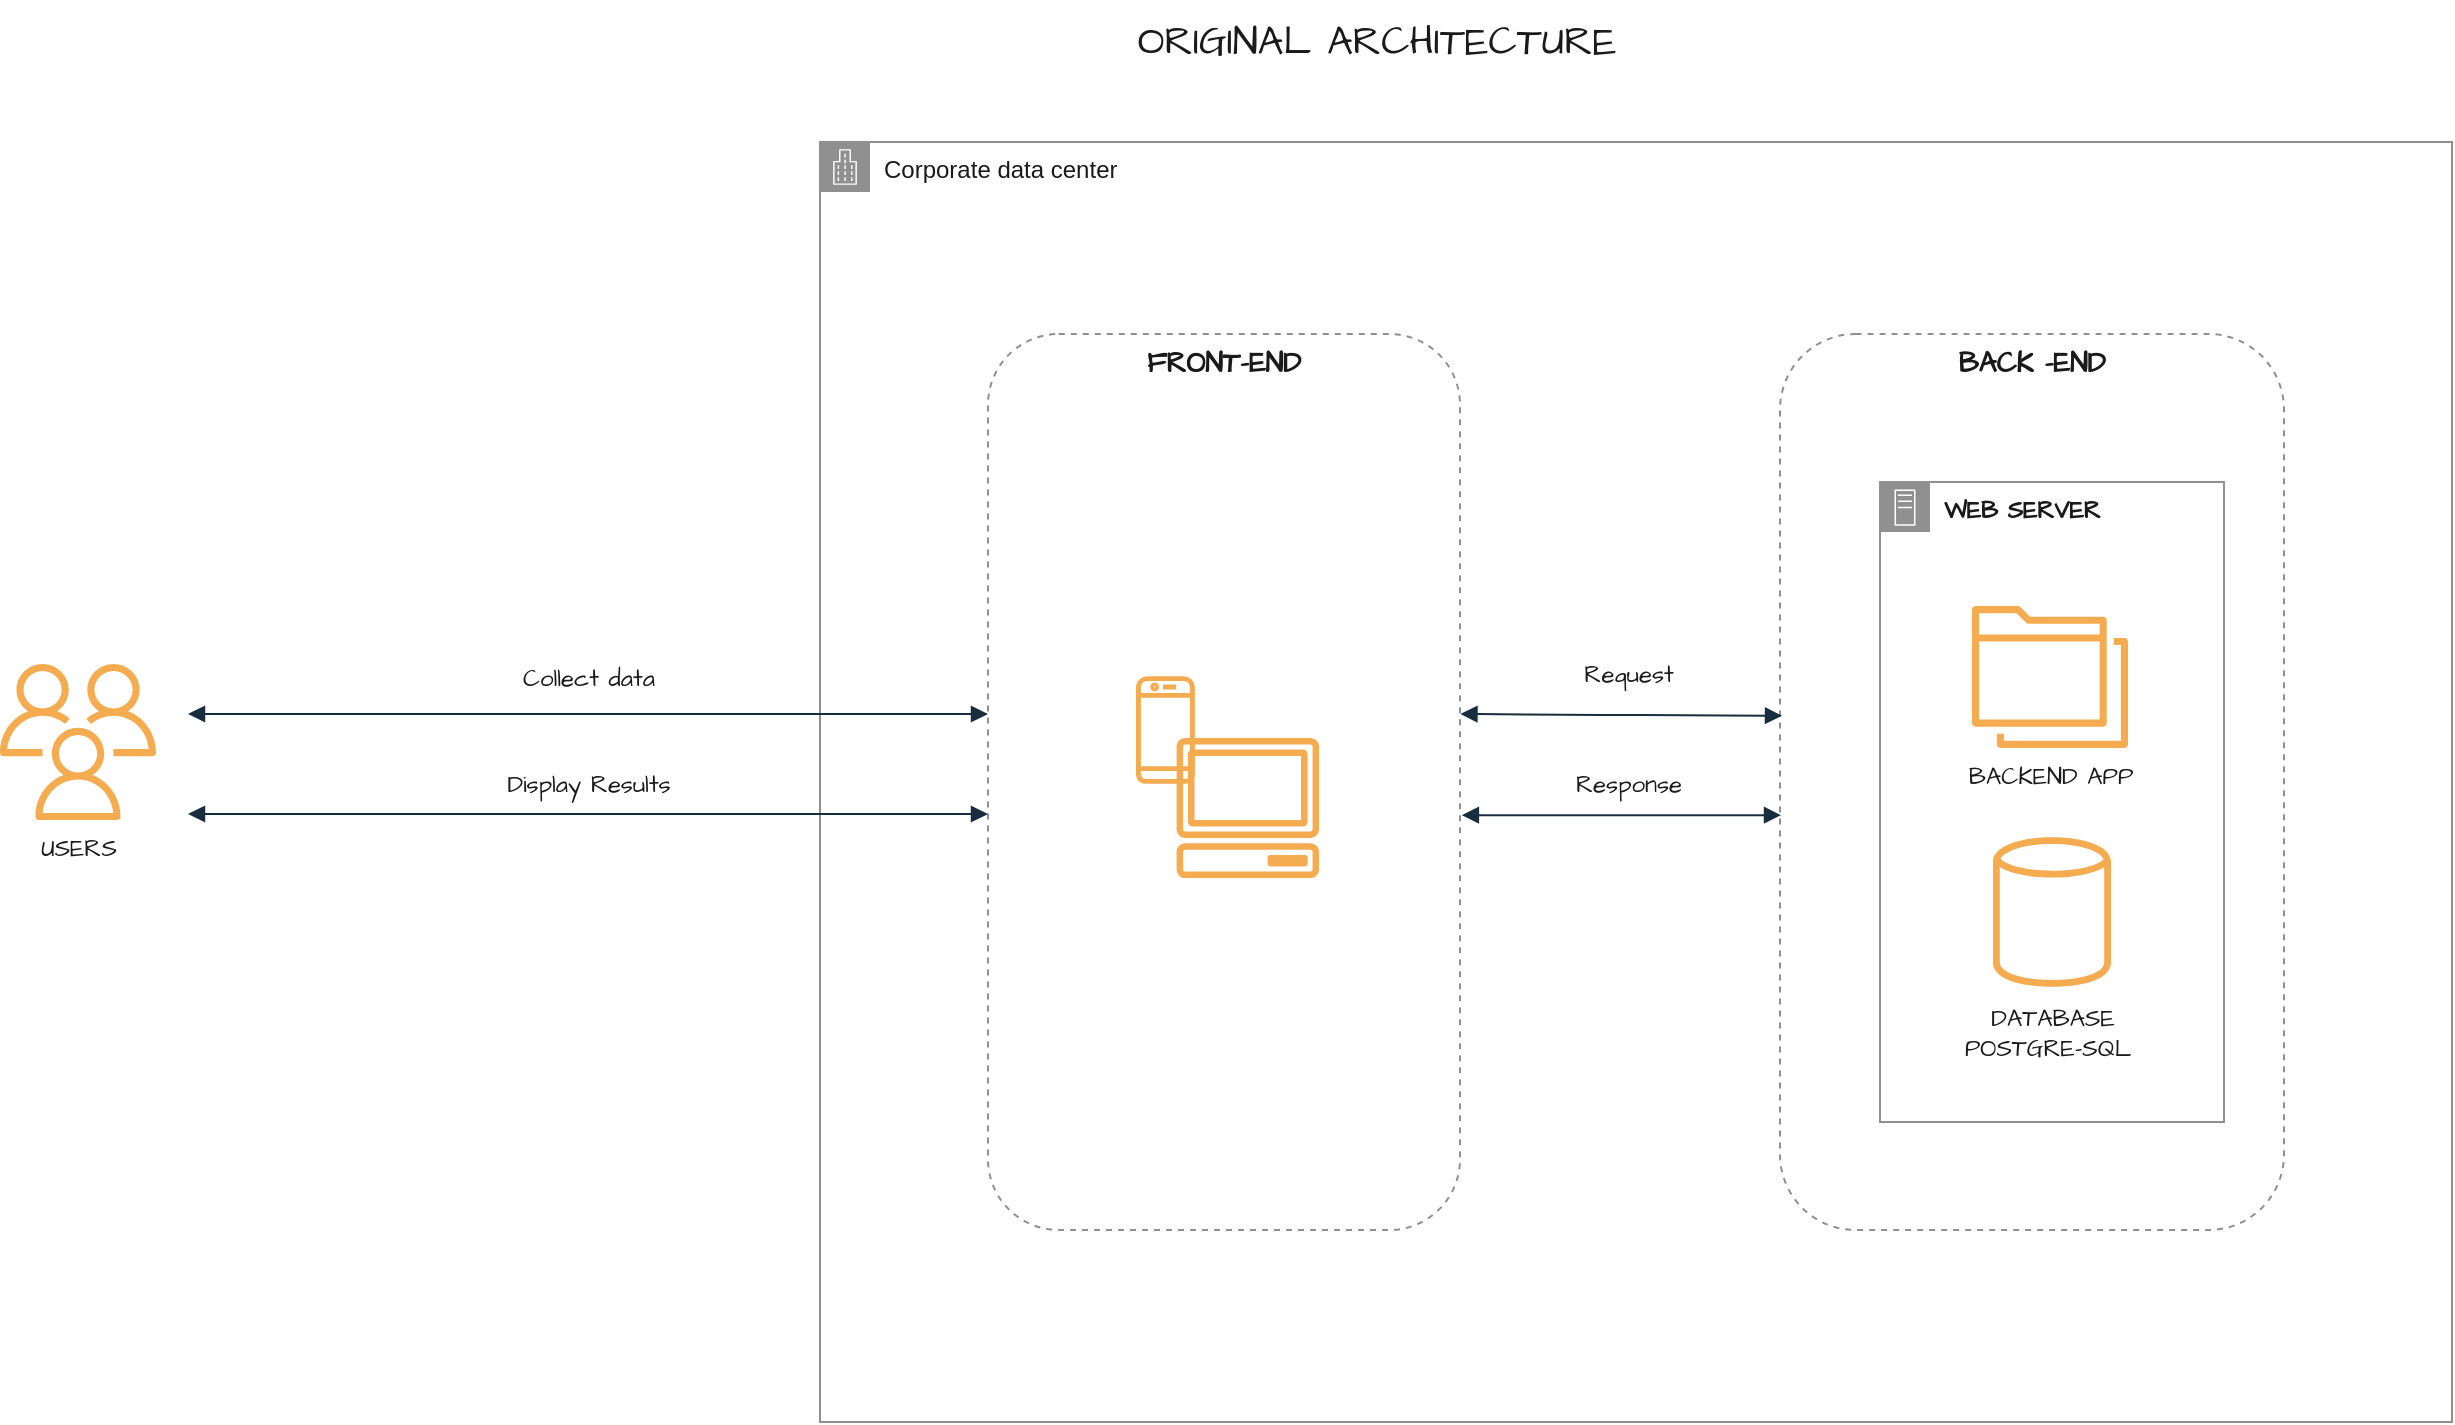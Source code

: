<mxfile version="22.0.0" type="device">
  <diagram id="Ht1M8jgEwFfnCIfOTk4-" name="Page-1">
    <mxGraphModel dx="2573" dy="1641" grid="1" gridSize="4" guides="1" tooltips="1" connect="1" arrows="1" fold="1" page="1" pageScale="1" pageWidth="1169" pageHeight="827" math="0" shadow="0">
      <root>
        <mxCell id="0" />
        <mxCell id="1" parent="0" />
        <mxCell id="eYxBuY7Py7PClH6O-nrH-20" value="&lt;b&gt;&lt;font data-font-src=&quot;https://fonts.googleapis.com/css?family=Architects+Daughter&quot; face=&quot;Architects Daughter&quot; style=&quot;font-size: 14px;&quot;&gt;FRONT-END&lt;/font&gt;&lt;/b&gt;" style="fillColor=none;strokeColor=#909090;dashed=1;verticalAlign=top;fontStyle=0;fontColor=#1A1A1A;whiteSpace=wrap;html=1;rounded=1;labelBackgroundColor=none;" parent="1" vertex="1">
          <mxGeometry x="-150" y="-637" width="236" height="448" as="geometry" />
        </mxCell>
        <mxCell id="eYxBuY7Py7PClH6O-nrH-18" value="&lt;b&gt;&lt;font data-font-src=&quot;https://fonts.googleapis.com/css?family=Architects+Daughter&quot; face=&quot;Architects Daughter&quot; style=&quot;font-size: 14px;&quot;&gt;BACK -END&lt;/font&gt;&lt;/b&gt;" style="fillColor=none;strokeColor=#909090;dashed=1;verticalAlign=top;fontStyle=0;fontColor=#1A1A1A;whiteSpace=wrap;html=1;rounded=1;labelBackgroundColor=none;" parent="1" vertex="1">
          <mxGeometry x="246" y="-637" width="252" height="448" as="geometry" />
        </mxCell>
        <mxCell id="eYxBuY7Py7PClH6O-nrH-3" value="&lt;font data-font-src=&quot;https://fonts.googleapis.com/css?family=Architects+Daughter&quot; face=&quot;Architects Daughter&quot;&gt;USERS&lt;/font&gt;" style="sketch=0;outlineConnect=0;fontColor=#1A1A1A;fillColor=#F5AB50;strokeColor=none;dashed=0;verticalLabelPosition=bottom;verticalAlign=top;align=center;html=1;fontSize=12;fontStyle=0;aspect=fixed;pointerEvents=1;shape=mxgraph.aws4.users;rounded=1;labelBackgroundColor=none;" parent="1" vertex="1">
          <mxGeometry x="-644" y="-472" width="78" height="78" as="geometry" />
        </mxCell>
        <mxCell id="eYxBuY7Py7PClH6O-nrH-7" value="Corporate data center" style="points=[[0,0],[0.25,0],[0.5,0],[0.75,0],[1,0],[1,0.25],[1,0.5],[1,0.75],[1,1],[0.75,1],[0.5,1],[0.25,1],[0,1],[0,0.75],[0,0.5],[0,0.25]];outlineConnect=0;html=1;whiteSpace=wrap;fontSize=12;fontStyle=0;container=1;pointerEvents=0;collapsible=0;recursiveResize=0;shape=mxgraph.aws4.group;grIcon=mxgraph.aws4.group_corporate_data_center;strokeColor=#909090;fillColor=none;verticalAlign=top;align=left;spacingLeft=30;fontColor=#1A1A1A;dashed=0;rounded=1;labelBackgroundColor=none;" parent="1" vertex="1">
          <mxGeometry x="-234" y="-733" width="816" height="640" as="geometry" />
        </mxCell>
        <mxCell id="eYxBuY7Py7PClH6O-nrH-24" value="" style="sketch=0;outlineConnect=0;fontColor=#1A1A1A;fillColor=#F5AB50;strokeColor=none;dashed=0;verticalLabelPosition=bottom;verticalAlign=top;align=center;html=1;fontSize=12;fontStyle=0;aspect=fixed;pointerEvents=1;shape=mxgraph.aws4.mobile_client;rounded=1;labelBackgroundColor=none;" parent="eYxBuY7Py7PClH6O-nrH-7" vertex="1">
          <mxGeometry x="158" y="266" width="29.44" height="56" as="geometry" />
        </mxCell>
        <mxCell id="eYxBuY7Py7PClH6O-nrH-25" value="" style="sketch=0;outlineConnect=0;fontColor=#1A1A1A;fillColor=#F5AB50;strokeColor=none;dashed=0;verticalLabelPosition=bottom;verticalAlign=top;align=center;html=1;fontSize=12;fontStyle=0;aspect=fixed;pointerEvents=1;shape=mxgraph.aws4.client;rounded=1;labelBackgroundColor=none;" parent="eYxBuY7Py7PClH6O-nrH-7" vertex="1">
          <mxGeometry x="178" y="298" width="71.84" height="70" as="geometry" />
        </mxCell>
        <mxCell id="eYxBuY7Py7PClH6O-nrH-17" value="&lt;font data-font-src=&quot;https://fonts.googleapis.com/css?family=Architects+Daughter&quot; face=&quot;Architects Daughter&quot;&gt;&lt;b&gt;WEB SERVER&lt;/b&gt;&lt;/font&gt;" style="points=[[0,0],[0.25,0],[0.5,0],[0.75,0],[1,0],[1,0.25],[1,0.5],[1,0.75],[1,1],[0.75,1],[0.5,1],[0.25,1],[0,1],[0,0.75],[0,0.5],[0,0.25]];outlineConnect=0;html=1;whiteSpace=wrap;fontSize=12;fontStyle=0;container=1;pointerEvents=0;collapsible=0;recursiveResize=0;shape=mxgraph.aws4.group;grIcon=mxgraph.aws4.group_on_premise;strokeColor=#909090;fillColor=none;verticalAlign=top;align=left;spacingLeft=30;fontColor=#1A1A1A;dashed=0;rounded=1;labelBackgroundColor=none;" parent="eYxBuY7Py7PClH6O-nrH-7" vertex="1">
          <mxGeometry x="530" y="170" width="172" height="320" as="geometry" />
        </mxCell>
        <mxCell id="eYxBuY7Py7PClH6O-nrH-12" value="&lt;font data-font-src=&quot;https://fonts.googleapis.com/css?family=Architects+Daughter&quot; face=&quot;Architects Daughter&quot;&gt;DATABASE&lt;br&gt;POSTGRE-SQL&amp;nbsp;&lt;/font&gt;" style="sketch=0;outlineConnect=0;fontColor=#1A1A1A;fillColor=#F5AB50;strokeColor=none;dashed=0;verticalLabelPosition=bottom;verticalAlign=top;align=center;html=1;fontSize=12;fontStyle=0;aspect=fixed;pointerEvents=1;shape=mxgraph.aws4.generic_database;rounded=1;labelBackgroundColor=none;" parent="eYxBuY7Py7PClH6O-nrH-17" vertex="1">
          <mxGeometry x="56.5" y="176" width="59" height="78" as="geometry" />
        </mxCell>
        <mxCell id="eYxBuY7Py7PClH6O-nrH-36" value="&lt;font data-font-src=&quot;https://fonts.googleapis.com/css?family=Architects+Daughter&quot; face=&quot;Architects Daughter&quot;&gt;Request&lt;/font&gt;" style="text;html=1;align=center;verticalAlign=middle;resizable=0;points=[];autosize=1;strokeColor=none;fillColor=none;rounded=1;labelBackgroundColor=none;fontColor=#1A1A1A;" parent="eYxBuY7Py7PClH6O-nrH-7" vertex="1">
          <mxGeometry x="370" y="252" width="68" height="28" as="geometry" />
        </mxCell>
        <mxCell id="eYxBuY7Py7PClH6O-nrH-37" value="&lt;font data-font-src=&quot;https://fonts.googleapis.com/css?family=Architects+Daughter&quot; face=&quot;Architects Daughter&quot;&gt;Response&lt;/font&gt;" style="text;html=1;align=center;verticalAlign=middle;resizable=0;points=[];autosize=1;strokeColor=none;fillColor=none;rounded=1;labelBackgroundColor=none;fontColor=#1A1A1A;" parent="eYxBuY7Py7PClH6O-nrH-7" vertex="1">
          <mxGeometry x="366" y="307" width="76" height="28" as="geometry" />
        </mxCell>
        <mxCell id="eYxBuY7Py7PClH6O-nrH-31" value="" style="edgeStyle=orthogonalEdgeStyle;html=1;endArrow=block;elbow=vertical;startArrow=block;startFill=1;endFill=1;strokeColor=#182E3E;rounded=1;entryX=0.004;entryY=0.392;entryDx=0;entryDy=0;entryPerimeter=0;exitX=1.001;exitY=0.39;exitDx=0;exitDy=0;exitPerimeter=0;labelBackgroundColor=none;fontColor=default;" parent="eYxBuY7Py7PClH6O-nrH-7" edge="1">
          <mxGeometry width="100" relative="1" as="geometry">
            <mxPoint x="320.236" y="286" as="sourcePoint" />
            <mxPoint x="481.008" y="286.896" as="targetPoint" />
          </mxGeometry>
        </mxCell>
        <mxCell id="eYxBuY7Py7PClH6O-nrH-23" value="" style="edgeStyle=orthogonalEdgeStyle;html=1;endArrow=block;elbow=vertical;startArrow=block;startFill=1;endFill=1;strokeColor=#182E3E;rounded=1;labelBackgroundColor=none;fontColor=default;" parent="1" edge="1">
          <mxGeometry width="100" relative="1" as="geometry">
            <mxPoint x="-550" y="-397" as="sourcePoint" />
            <mxPoint x="-150" y="-397" as="targetPoint" />
          </mxGeometry>
        </mxCell>
        <mxCell id="eYxBuY7Py7PClH6O-nrH-29" value="&lt;font face=&quot;Architects Daughter&quot;&gt;BACKEND APP&lt;/font&gt;" style="sketch=0;outlineConnect=0;fontColor=#1A1A1A;fillColor=#F5AB50;strokeColor=none;dashed=0;verticalLabelPosition=bottom;verticalAlign=top;align=center;html=1;fontSize=12;fontStyle=0;aspect=fixed;pointerEvents=1;shape=mxgraph.aws4.folders;rounded=1;labelBackgroundColor=none;" parent="1" vertex="1">
          <mxGeometry x="342" y="-501" width="78" height="71" as="geometry" />
        </mxCell>
        <mxCell id="eYxBuY7Py7PClH6O-nrH-33" value="" style="edgeStyle=orthogonalEdgeStyle;html=1;endArrow=block;elbow=vertical;startArrow=block;startFill=1;endFill=1;strokeColor=#182E3E;rounded=1;exitX=1.004;exitY=0.537;exitDx=0;exitDy=0;exitPerimeter=0;entryX=0.002;entryY=0.537;entryDx=0;entryDy=0;entryPerimeter=0;labelBackgroundColor=none;fontColor=default;" parent="1" source="eYxBuY7Py7PClH6O-nrH-20" target="eYxBuY7Py7PClH6O-nrH-18" edge="1">
          <mxGeometry width="100" relative="1" as="geometry">
            <mxPoint x="122" y="-397" as="sourcePoint" />
            <mxPoint x="222" y="-397" as="targetPoint" />
          </mxGeometry>
        </mxCell>
        <mxCell id="eYxBuY7Py7PClH6O-nrH-34" value="&lt;font data-font-src=&quot;https://fonts.googleapis.com/css?family=Architects+Daughter&quot; face=&quot;Architects Daughter&quot;&gt;Collect data&lt;/font&gt;" style="text;html=1;align=center;verticalAlign=middle;resizable=0;points=[];autosize=1;strokeColor=none;fillColor=none;rounded=1;labelBackgroundColor=none;fontColor=#1A1A1A;" parent="1" vertex="1">
          <mxGeometry x="-394" y="-479.5" width="88" height="28" as="geometry" />
        </mxCell>
        <mxCell id="eYxBuY7Py7PClH6O-nrH-35" value="&lt;font data-font-src=&quot;https://fonts.googleapis.com/css?family=Architects+Daughter&quot; face=&quot;Architects Daughter&quot;&gt;Display Results&lt;/font&gt;" style="text;html=1;align=center;verticalAlign=middle;resizable=0;points=[];autosize=1;strokeColor=none;fillColor=none;rounded=1;labelBackgroundColor=none;fontColor=#1A1A1A;" parent="1" vertex="1">
          <mxGeometry x="-402" y="-426" width="104" height="28" as="geometry" />
        </mxCell>
        <mxCell id="eYxBuY7Py7PClH6O-nrH-22" value="" style="edgeStyle=orthogonalEdgeStyle;html=1;endArrow=block;elbow=vertical;startArrow=block;startFill=1;endFill=1;strokeColor=#182E3E;rounded=1;labelBackgroundColor=none;fontColor=default;" parent="1" edge="1">
          <mxGeometry width="100" relative="1" as="geometry">
            <mxPoint x="-550" y="-447" as="sourcePoint" />
            <mxPoint x="-150" y="-447" as="targetPoint" />
          </mxGeometry>
        </mxCell>
        <mxCell id="eYxBuY7Py7PClH6O-nrH-38" value="ORIGINAL ARCHITECTURE" style="text;html=1;align=center;verticalAlign=middle;resizable=0;points=[];autosize=1;strokeColor=none;fillColor=none;fontSize=20;fontFamily=Architects Daughter;fontColor=#1A1A1A;" parent="1" vertex="1">
          <mxGeometry x="-86" y="-804" width="260" height="40" as="geometry" />
        </mxCell>
      </root>
    </mxGraphModel>
  </diagram>
</mxfile>
